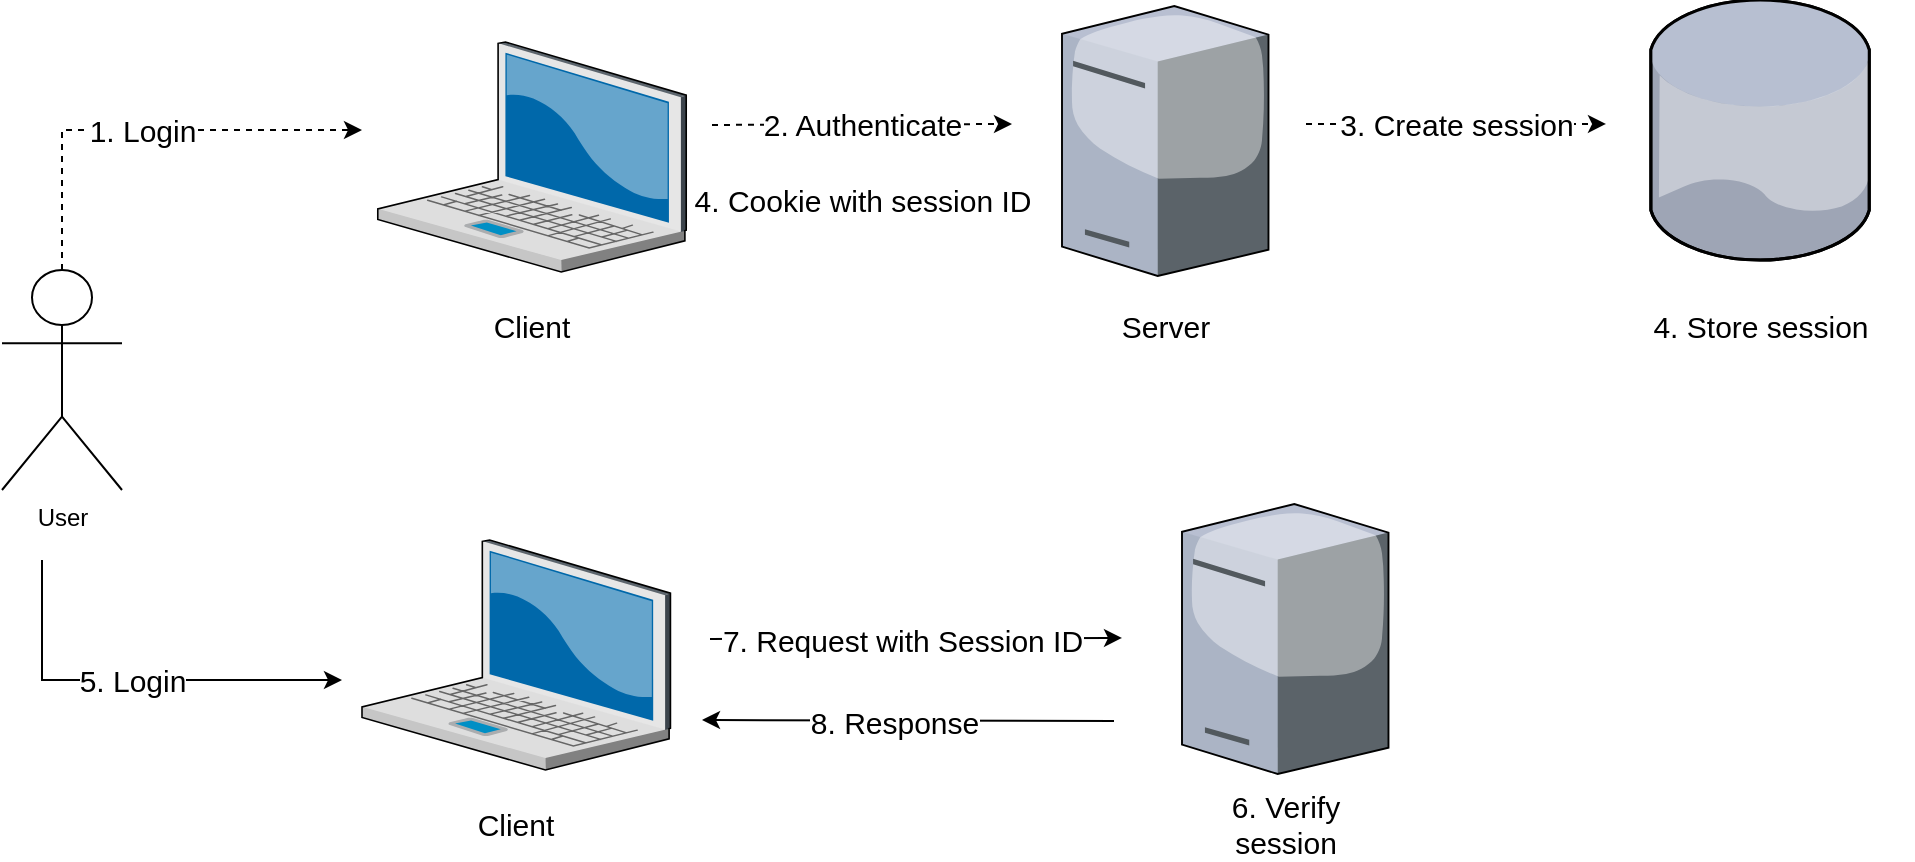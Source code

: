 <mxfile version="26.1.0">
  <diagram name="Page-1" id="2BrvUAWATzIQuyx2zV1i">
    <mxGraphModel dx="1307" dy="740" grid="1" gridSize="10" guides="1" tooltips="1" connect="1" arrows="1" fold="1" page="1" pageScale="1" pageWidth="850" pageHeight="1100" math="0" shadow="0">
      <root>
        <mxCell id="0" />
        <mxCell id="1" parent="0" />
        <mxCell id="26mJcaNlzEH-g_sx6JuL-1" value="User" style="shape=umlActor;verticalLabelPosition=bottom;verticalAlign=top;html=1;outlineConnect=0;" vertex="1" parent="1">
          <mxGeometry x="100" y="285" width="60" height="110" as="geometry" />
        </mxCell>
        <mxCell id="26mJcaNlzEH-g_sx6JuL-4" value="" style="endArrow=classic;html=1;rounded=0;exitX=0.5;exitY=0;exitDx=0;exitDy=0;exitPerimeter=0;dashed=1;" edge="1" parent="1" source="26mJcaNlzEH-g_sx6JuL-1">
          <mxGeometry relative="1" as="geometry">
            <mxPoint x="170" y="225" as="sourcePoint" />
            <mxPoint x="280" y="215" as="targetPoint" />
            <Array as="points">
              <mxPoint x="130" y="215" />
            </Array>
          </mxGeometry>
        </mxCell>
        <mxCell id="26mJcaNlzEH-g_sx6JuL-5" value="&lt;font style=&quot;font-size: 15px;&quot;&gt;1. Login&lt;/font&gt;" style="edgeLabel;resizable=0;html=1;;align=center;verticalAlign=middle;" connectable="0" vertex="1" parent="26mJcaNlzEH-g_sx6JuL-4">
          <mxGeometry relative="1" as="geometry" />
        </mxCell>
        <mxCell id="26mJcaNlzEH-g_sx6JuL-6" value="" style="verticalLabelPosition=bottom;sketch=0;aspect=fixed;html=1;verticalAlign=top;strokeColor=none;align=center;outlineConnect=0;shape=mxgraph.citrix.license_server;" vertex="1" parent="1">
          <mxGeometry x="630" y="153" width="103.24" height="135" as="geometry" />
        </mxCell>
        <mxCell id="26mJcaNlzEH-g_sx6JuL-10" value="&lt;span style=&quot;font-size: 15px;&quot;&gt;Server&lt;/span&gt;" style="text;html=1;align=center;verticalAlign=middle;whiteSpace=wrap;rounded=0;" vertex="1" parent="1">
          <mxGeometry x="651.62" y="298" width="60" height="30" as="geometry" />
        </mxCell>
        <mxCell id="26mJcaNlzEH-g_sx6JuL-11" value="" style="endArrow=classic;html=1;rounded=0;dashed=1;" edge="1" parent="1">
          <mxGeometry relative="1" as="geometry">
            <mxPoint x="752" y="211.97" as="sourcePoint" />
            <mxPoint x="902" y="211.97" as="targetPoint" />
            <Array as="points">
              <mxPoint x="752" y="211.97" />
            </Array>
          </mxGeometry>
        </mxCell>
        <mxCell id="26mJcaNlzEH-g_sx6JuL-12" value="&lt;span style=&quot;font-size: 15px;&quot;&gt;3. Create session&lt;/span&gt;" style="edgeLabel;resizable=0;html=1;;align=center;verticalAlign=middle;" connectable="0" vertex="1" parent="26mJcaNlzEH-g_sx6JuL-11">
          <mxGeometry relative="1" as="geometry" />
        </mxCell>
        <mxCell id="26mJcaNlzEH-g_sx6JuL-13" value="" style="verticalLabelPosition=bottom;sketch=0;aspect=fixed;html=1;verticalAlign=top;strokeColor=none;align=center;outlineConnect=0;shape=mxgraph.citrix.database;" vertex="1" parent="1">
          <mxGeometry x="924.31" y="150" width="110.5" height="130" as="geometry" />
        </mxCell>
        <mxCell id="26mJcaNlzEH-g_sx6JuL-14" value="&lt;span style=&quot;font-size: 15px;&quot;&gt;4. Store session&lt;/span&gt;" style="text;html=1;align=center;verticalAlign=middle;whiteSpace=wrap;rounded=0;" vertex="1" parent="1">
          <mxGeometry x="904.0" y="298" width="151.12" height="30" as="geometry" />
        </mxCell>
        <mxCell id="26mJcaNlzEH-g_sx6JuL-16" value="" style="verticalLabelPosition=bottom;sketch=0;aspect=fixed;html=1;verticalAlign=top;strokeColor=none;align=center;outlineConnect=0;shape=mxgraph.citrix.laptop_2;" vertex="1" parent="1">
          <mxGeometry x="287.89" y="171" width="154.22" height="115" as="geometry" />
        </mxCell>
        <mxCell id="26mJcaNlzEH-g_sx6JuL-17" value="&lt;span style=&quot;font-size: 15px;&quot;&gt;Client&lt;/span&gt;" style="text;html=1;align=center;verticalAlign=middle;whiteSpace=wrap;rounded=0;" vertex="1" parent="1">
          <mxGeometry x="335" y="298" width="60" height="30" as="geometry" />
        </mxCell>
        <mxCell id="26mJcaNlzEH-g_sx6JuL-18" value="" style="endArrow=classic;html=1;rounded=0;dashed=1;" edge="1" parent="1">
          <mxGeometry relative="1" as="geometry">
            <mxPoint x="455" y="212.47" as="sourcePoint" />
            <mxPoint x="605" y="212" as="targetPoint" />
            <Array as="points">
              <mxPoint x="455" y="212.47" />
            </Array>
          </mxGeometry>
        </mxCell>
        <mxCell id="26mJcaNlzEH-g_sx6JuL-19" value="&lt;span style=&quot;font-size: 15px;&quot;&gt;2. Authenticate&lt;/span&gt;" style="edgeLabel;resizable=0;html=1;;align=center;verticalAlign=middle;" connectable="0" vertex="1" parent="26mJcaNlzEH-g_sx6JuL-18">
          <mxGeometry relative="1" as="geometry" />
        </mxCell>
        <mxCell id="26mJcaNlzEH-g_sx6JuL-20" value="" style="endArrow=classic;html=1;rounded=0;" edge="1" parent="1">
          <mxGeometry relative="1" as="geometry">
            <mxPoint x="120" y="430" as="sourcePoint" />
            <mxPoint x="270" y="490" as="targetPoint" />
            <Array as="points">
              <mxPoint x="120" y="490" />
            </Array>
          </mxGeometry>
        </mxCell>
        <mxCell id="26mJcaNlzEH-g_sx6JuL-21" value="&lt;font style=&quot;font-size: 15px;&quot;&gt;5. Login&lt;/font&gt;" style="edgeLabel;resizable=0;html=1;;align=center;verticalAlign=middle;" connectable="0" vertex="1" parent="26mJcaNlzEH-g_sx6JuL-20">
          <mxGeometry relative="1" as="geometry" />
        </mxCell>
        <mxCell id="26mJcaNlzEH-g_sx6JuL-22" value="" style="verticalLabelPosition=bottom;sketch=0;aspect=fixed;html=1;verticalAlign=top;strokeColor=none;align=center;outlineConnect=0;shape=mxgraph.citrix.laptop_2;" vertex="1" parent="1">
          <mxGeometry x="280" y="420" width="154.22" height="115" as="geometry" />
        </mxCell>
        <mxCell id="26mJcaNlzEH-g_sx6JuL-23" value="&lt;span style=&quot;font-size: 15px;&quot;&gt;Client&lt;/span&gt;" style="text;html=1;align=center;verticalAlign=middle;whiteSpace=wrap;rounded=0;" vertex="1" parent="1">
          <mxGeometry x="327.11" y="547" width="60" height="30" as="geometry" />
        </mxCell>
        <mxCell id="26mJcaNlzEH-g_sx6JuL-24" value="" style="endArrow=classic;html=1;rounded=0;" edge="1" parent="1">
          <mxGeometry relative="1" as="geometry">
            <mxPoint x="454" y="469.44" as="sourcePoint" />
            <mxPoint x="660" y="468.97" as="targetPoint" />
            <Array as="points">
              <mxPoint x="454" y="469.44" />
            </Array>
          </mxGeometry>
        </mxCell>
        <mxCell id="26mJcaNlzEH-g_sx6JuL-25" value="&lt;span style=&quot;font-size: 15px;&quot;&gt;7. Request with Session ID&lt;/span&gt;" style="edgeLabel;resizable=0;html=1;;align=center;verticalAlign=middle;" connectable="0" vertex="1" parent="26mJcaNlzEH-g_sx6JuL-24">
          <mxGeometry relative="1" as="geometry">
            <mxPoint x="-7" y="1" as="offset" />
          </mxGeometry>
        </mxCell>
        <mxCell id="26mJcaNlzEH-g_sx6JuL-26" value="" style="verticalLabelPosition=bottom;sketch=0;aspect=fixed;html=1;verticalAlign=top;strokeColor=none;align=center;outlineConnect=0;shape=mxgraph.citrix.license_server;" vertex="1" parent="1">
          <mxGeometry x="690" y="402" width="103.24" height="135" as="geometry" />
        </mxCell>
        <mxCell id="26mJcaNlzEH-g_sx6JuL-27" value="&lt;span style=&quot;font-size: 15px;&quot;&gt;6. Verify session&lt;/span&gt;" style="text;html=1;align=center;verticalAlign=middle;whiteSpace=wrap;rounded=0;" vertex="1" parent="1">
          <mxGeometry x="711.62" y="547" width="60" height="30" as="geometry" />
        </mxCell>
        <mxCell id="26mJcaNlzEH-g_sx6JuL-30" value="" style="endArrow=classic;html=1;rounded=0;dashed=1;" edge="1" parent="1">
          <mxGeometry relative="1" as="geometry">
            <mxPoint x="605" y="250.47" as="sourcePoint" />
            <mxPoint x="455" y="250" as="targetPoint" />
            <Array as="points">
              <mxPoint x="605" y="250.47" />
            </Array>
          </mxGeometry>
        </mxCell>
        <mxCell id="26mJcaNlzEH-g_sx6JuL-31" value="&lt;span style=&quot;font-size: 15px;&quot;&gt;4. Cookie with session ID&lt;/span&gt;" style="edgeLabel;resizable=0;html=1;;align=center;verticalAlign=middle;" connectable="0" vertex="1" parent="26mJcaNlzEH-g_sx6JuL-30">
          <mxGeometry relative="1" as="geometry" />
        </mxCell>
        <mxCell id="26mJcaNlzEH-g_sx6JuL-32" value="" style="endArrow=classic;html=1;rounded=0;" edge="1" parent="1">
          <mxGeometry relative="1" as="geometry">
            <mxPoint x="656" y="510.47" as="sourcePoint" />
            <mxPoint x="450" y="510" as="targetPoint" />
            <Array as="points">
              <mxPoint x="656" y="510.47" />
            </Array>
          </mxGeometry>
        </mxCell>
        <mxCell id="26mJcaNlzEH-g_sx6JuL-33" value="&lt;span style=&quot;font-size: 15px;&quot;&gt;8. Response&lt;/span&gt;" style="edgeLabel;resizable=0;html=1;;align=center;verticalAlign=middle;" connectable="0" vertex="1" parent="26mJcaNlzEH-g_sx6JuL-32">
          <mxGeometry relative="1" as="geometry">
            <mxPoint x="-7" y="1" as="offset" />
          </mxGeometry>
        </mxCell>
      </root>
    </mxGraphModel>
  </diagram>
</mxfile>
